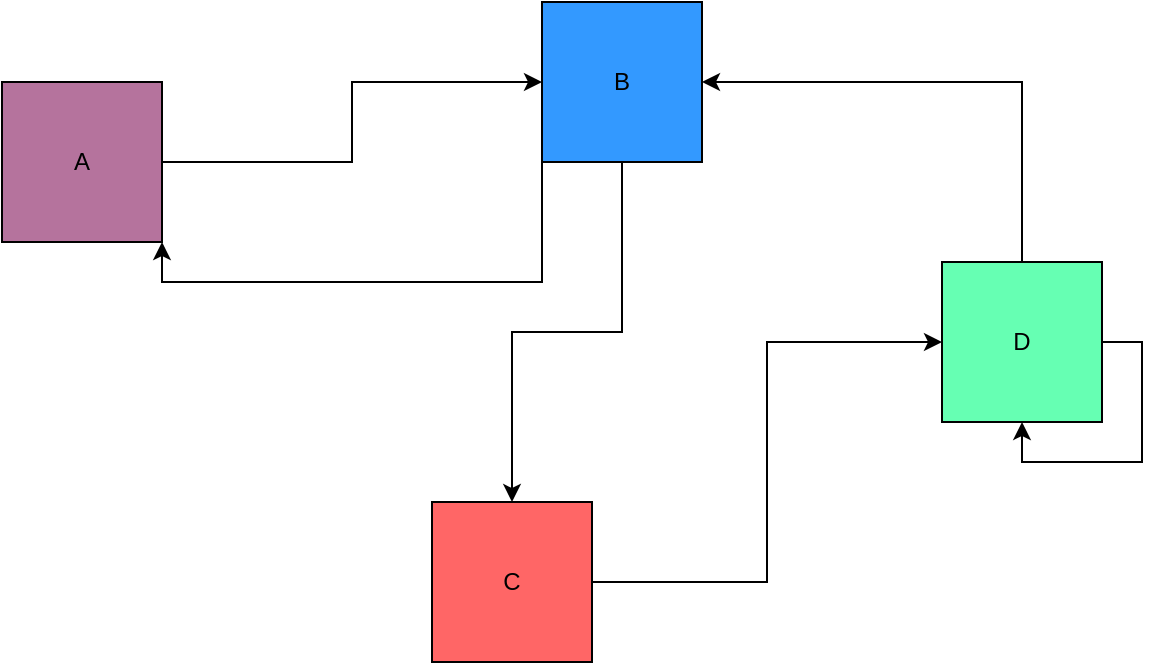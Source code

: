 <mxfile version="24.2.8" type="device">
  <diagram name="Page-1" id="u6usj4_ukN8tLrR8by2n">
    <mxGraphModel dx="880" dy="434" grid="1" gridSize="10" guides="1" tooltips="1" connect="1" arrows="1" fold="1" page="1" pageScale="1" pageWidth="850" pageHeight="1100" math="0" shadow="0">
      <root>
        <mxCell id="0" />
        <mxCell id="1" parent="0" />
        <mxCell id="lwBYtKNqmHKRkVrql3QI-5" style="edgeStyle=orthogonalEdgeStyle;rounded=0;orthogonalLoop=1;jettySize=auto;html=1;exitX=1;exitY=0.5;exitDx=0;exitDy=0;entryX=0;entryY=0.5;entryDx=0;entryDy=0;" parent="1" source="lwBYtKNqmHKRkVrql3QI-1" target="lwBYtKNqmHKRkVrql3QI-2" edge="1">
          <mxGeometry relative="1" as="geometry" />
        </mxCell>
        <mxCell id="lwBYtKNqmHKRkVrql3QI-1" value="A" style="whiteSpace=wrap;html=1;aspect=fixed;fillColor=#B5739D;" parent="1" vertex="1">
          <mxGeometry x="170" y="140" width="80" height="80" as="geometry" />
        </mxCell>
        <mxCell id="lwBYtKNqmHKRkVrql3QI-6" style="edgeStyle=orthogonalEdgeStyle;rounded=0;orthogonalLoop=1;jettySize=auto;html=1;exitX=0;exitY=1;exitDx=0;exitDy=0;entryX=1;entryY=1;entryDx=0;entryDy=0;" parent="1" source="lwBYtKNqmHKRkVrql3QI-2" target="lwBYtKNqmHKRkVrql3QI-1" edge="1">
          <mxGeometry relative="1" as="geometry" />
        </mxCell>
        <mxCell id="lwBYtKNqmHKRkVrql3QI-7" style="edgeStyle=orthogonalEdgeStyle;rounded=0;orthogonalLoop=1;jettySize=auto;html=1;exitX=0.5;exitY=1;exitDx=0;exitDy=0;entryX=0.5;entryY=0;entryDx=0;entryDy=0;" parent="1" source="lwBYtKNqmHKRkVrql3QI-2" target="lwBYtKNqmHKRkVrql3QI-3" edge="1">
          <mxGeometry relative="1" as="geometry" />
        </mxCell>
        <mxCell id="lwBYtKNqmHKRkVrql3QI-2" value="B" style="whiteSpace=wrap;html=1;aspect=fixed;fillColor=#3399FF;" parent="1" vertex="1">
          <mxGeometry x="440" y="100" width="80" height="80" as="geometry" />
        </mxCell>
        <mxCell id="lwBYtKNqmHKRkVrql3QI-8" style="edgeStyle=orthogonalEdgeStyle;rounded=0;orthogonalLoop=1;jettySize=auto;html=1;exitX=1;exitY=0.5;exitDx=0;exitDy=0;entryX=0;entryY=0.5;entryDx=0;entryDy=0;" parent="1" source="lwBYtKNqmHKRkVrql3QI-3" target="lwBYtKNqmHKRkVrql3QI-4" edge="1">
          <mxGeometry relative="1" as="geometry" />
        </mxCell>
        <mxCell id="lwBYtKNqmHKRkVrql3QI-3" value="C" style="whiteSpace=wrap;html=1;aspect=fixed;fillColor=#FF6666;" parent="1" vertex="1">
          <mxGeometry x="385" y="350" width="80" height="80" as="geometry" />
        </mxCell>
        <mxCell id="lwBYtKNqmHKRkVrql3QI-10" style="edgeStyle=orthogonalEdgeStyle;rounded=0;orthogonalLoop=1;jettySize=auto;html=1;exitX=0.5;exitY=0;exitDx=0;exitDy=0;entryX=1;entryY=0.5;entryDx=0;entryDy=0;" parent="1" source="lwBYtKNqmHKRkVrql3QI-4" target="lwBYtKNqmHKRkVrql3QI-2" edge="1">
          <mxGeometry relative="1" as="geometry" />
        </mxCell>
        <mxCell id="lwBYtKNqmHKRkVrql3QI-4" value="D" style="whiteSpace=wrap;html=1;aspect=fixed;fillColor=#66FFB3;" parent="1" vertex="1">
          <mxGeometry x="640" y="230" width="80" height="80" as="geometry" />
        </mxCell>
        <mxCell id="lwBYtKNqmHKRkVrql3QI-9" style="edgeStyle=orthogonalEdgeStyle;rounded=0;orthogonalLoop=1;jettySize=auto;html=1;exitX=1;exitY=0.5;exitDx=0;exitDy=0;entryX=0.5;entryY=1;entryDx=0;entryDy=0;" parent="1" source="lwBYtKNqmHKRkVrql3QI-4" target="lwBYtKNqmHKRkVrql3QI-4" edge="1">
          <mxGeometry relative="1" as="geometry" />
        </mxCell>
      </root>
    </mxGraphModel>
  </diagram>
</mxfile>
